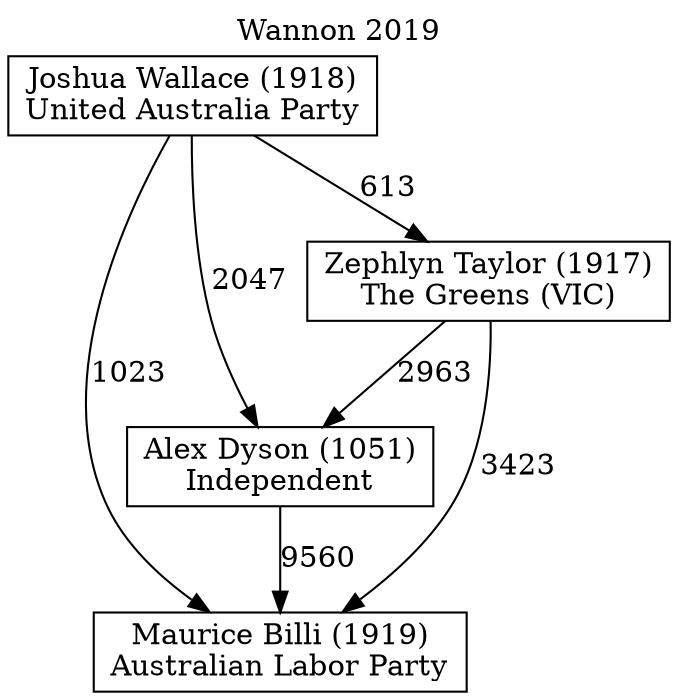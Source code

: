 // House preference flow
digraph "Maurice Billi (1919)_Wannon_2019" {
	graph [label="Wannon 2019" labelloc=t mclimit=10]
	node [shape=box]
	"Alex Dyson (1051)" [label="Alex Dyson (1051)
Independent"]
	"Joshua Wallace (1918)" [label="Joshua Wallace (1918)
United Australia Party"]
	"Maurice Billi (1919)" [label="Maurice Billi (1919)
Australian Labor Party"]
	"Zephlyn Taylor (1917)" [label="Zephlyn Taylor (1917)
The Greens (VIC)"]
	"Alex Dyson (1051)" -> "Maurice Billi (1919)" [label=9560]
	"Joshua Wallace (1918)" -> "Alex Dyson (1051)" [label=2047]
	"Joshua Wallace (1918)" -> "Maurice Billi (1919)" [label=1023]
	"Joshua Wallace (1918)" -> "Zephlyn Taylor (1917)" [label=613]
	"Zephlyn Taylor (1917)" -> "Alex Dyson (1051)" [label=2963]
	"Zephlyn Taylor (1917)" -> "Maurice Billi (1919)" [label=3423]
}
